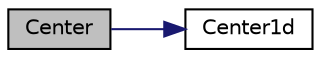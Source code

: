 digraph "Center"
{
  edge [fontname="Helvetica",fontsize="10",labelfontname="Helvetica",labelfontsize="10"];
  node [fontname="Helvetica",fontsize="10",shape=record];
  rankdir="LR";
  Node18 [label="Center",height=0.2,width=0.4,color="black", fillcolor="grey75", style="filled", fontcolor="black"];
  Node18 -> Node19 [color="midnightblue",fontsize="10",style="solid",fontname="Helvetica"];
  Node19 [label="Center1d",height=0.2,width=0.4,color="black", fillcolor="white", style="filled",URL="$_image___recovery_8h.html#a6819ade65043183bc70e5cb2568fb94c"];
}
